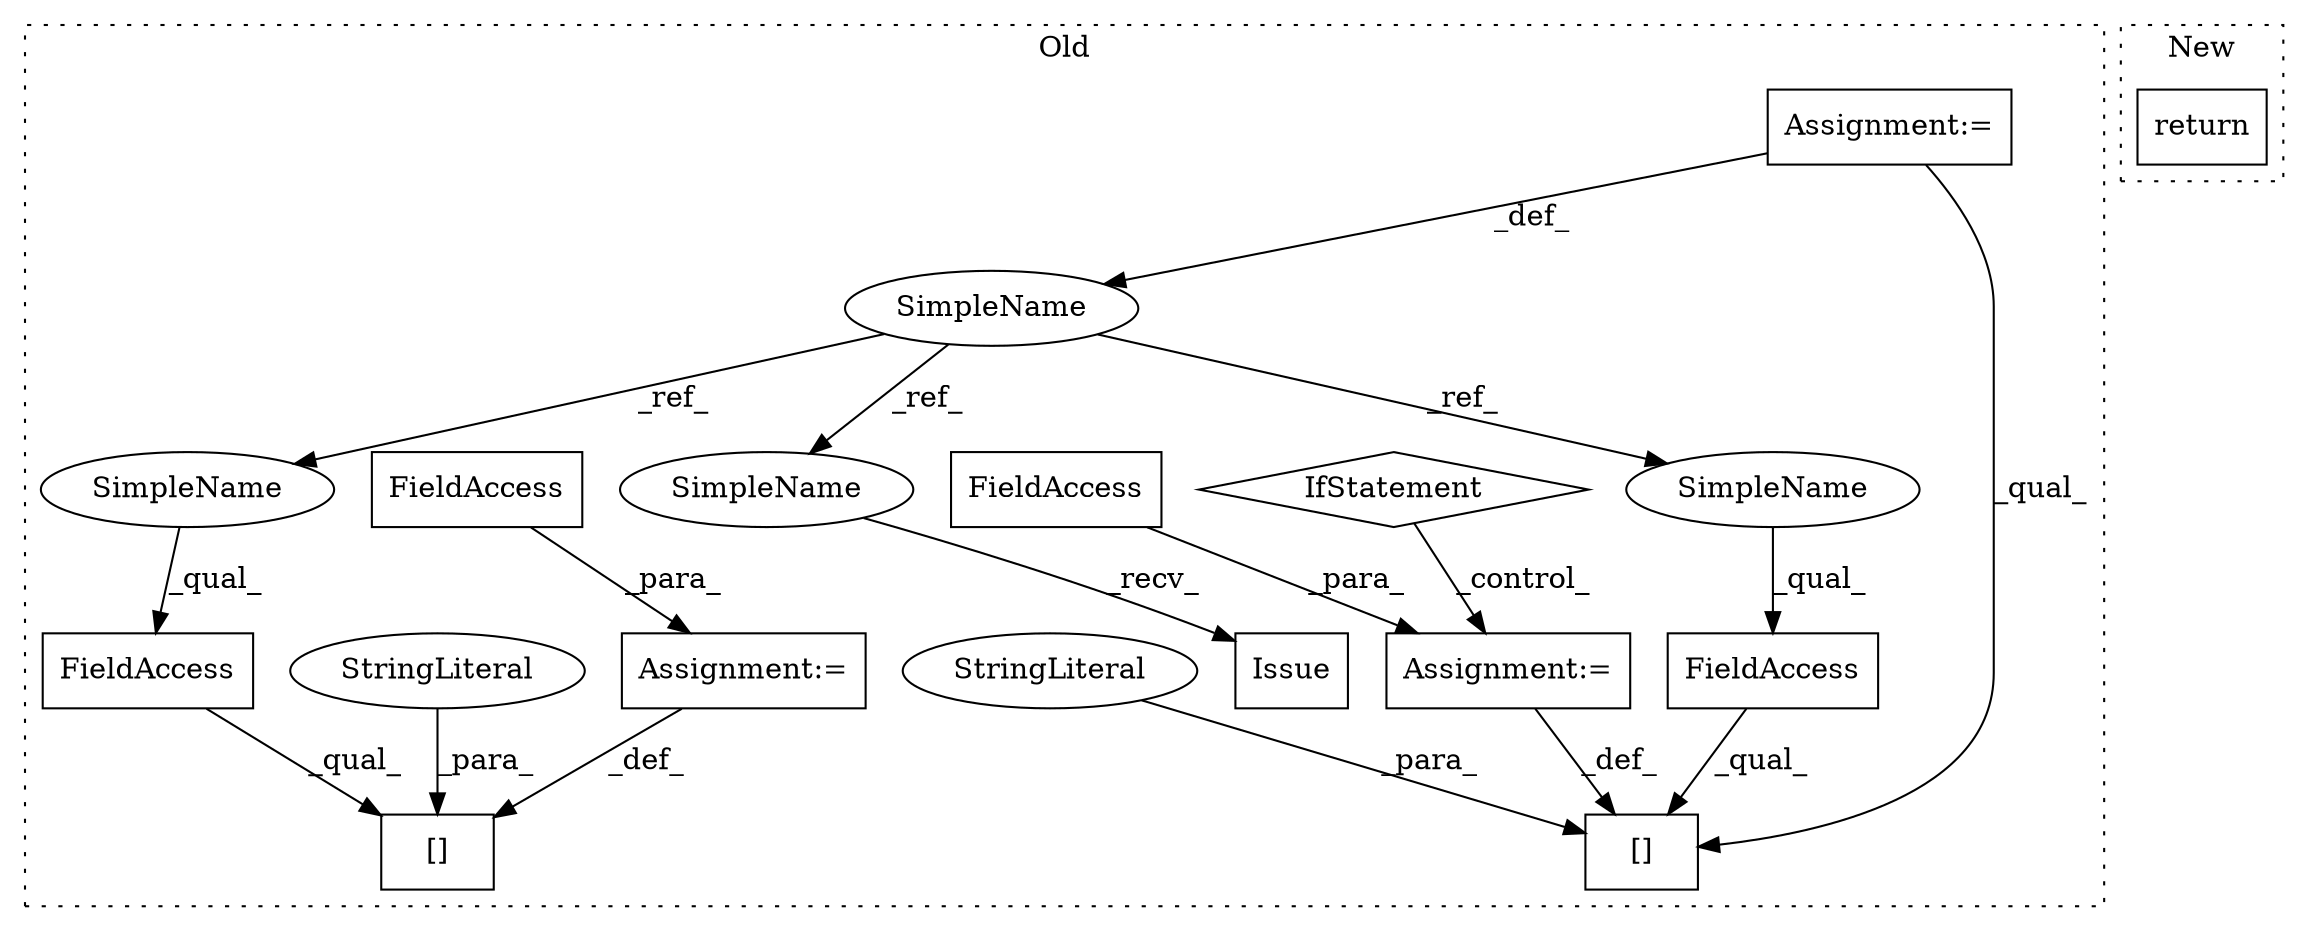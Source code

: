 digraph G {
subgraph cluster0 {
1 [label="Issue" a="32" s="10146,10162" l="6,1" shape="box"];
3 [label="SimpleName" a="42" s="9528" l="3" shape="ellipse"];
4 [label="FieldAccess" a="22" s="9624" l="9" shape="box"];
5 [label="[]" a="2" s="9624,9643" l="10,1" shape="box"];
6 [label="StringLiteral" a="45" s="9634" l="9" shape="ellipse"];
7 [label="Assignment:=" a="7" s="9531" l="1" shape="box"];
8 [label="Assignment:=" a="7" s="9644" l="1" shape="box"];
9 [label="FieldAccess" a="22" s="9645" l="12" shape="box"];
10 [label="[]" a="2" s="9669,9688" l="10,1" shape="box"];
11 [label="StringLiteral" a="45" s="9679" l="9" shape="ellipse"];
12 [label="FieldAccess" a="22" s="9669" l="9" shape="box"];
13 [label="IfStatement" a="25" s="9590,9614" l="4,2" shape="diamond"];
14 [label="Assignment:=" a="7" s="9689" l="1" shape="box"];
15 [label="FieldAccess" a="22" s="9690" l="15" shape="box"];
16 [label="SimpleName" a="42" s="9669" l="3" shape="ellipse"];
17 [label="SimpleName" a="42" s="9624" l="3" shape="ellipse"];
18 [label="SimpleName" a="42" s="10142" l="3" shape="ellipse"];
label = "Old";
style="dotted";
}
subgraph cluster1 {
2 [label="return" a="41" s="8560" l="7" shape="box"];
label = "New";
style="dotted";
}
3 -> 17 [label="_ref_"];
3 -> 18 [label="_ref_"];
3 -> 16 [label="_ref_"];
4 -> 5 [label="_qual_"];
6 -> 5 [label="_para_"];
7 -> 5 [label="_qual_"];
7 -> 3 [label="_def_"];
8 -> 5 [label="_def_"];
9 -> 8 [label="_para_"];
11 -> 10 [label="_para_"];
12 -> 10 [label="_qual_"];
13 -> 8 [label="_control_"];
14 -> 10 [label="_def_"];
15 -> 14 [label="_para_"];
16 -> 12 [label="_qual_"];
17 -> 4 [label="_qual_"];
18 -> 1 [label="_recv_"];
}